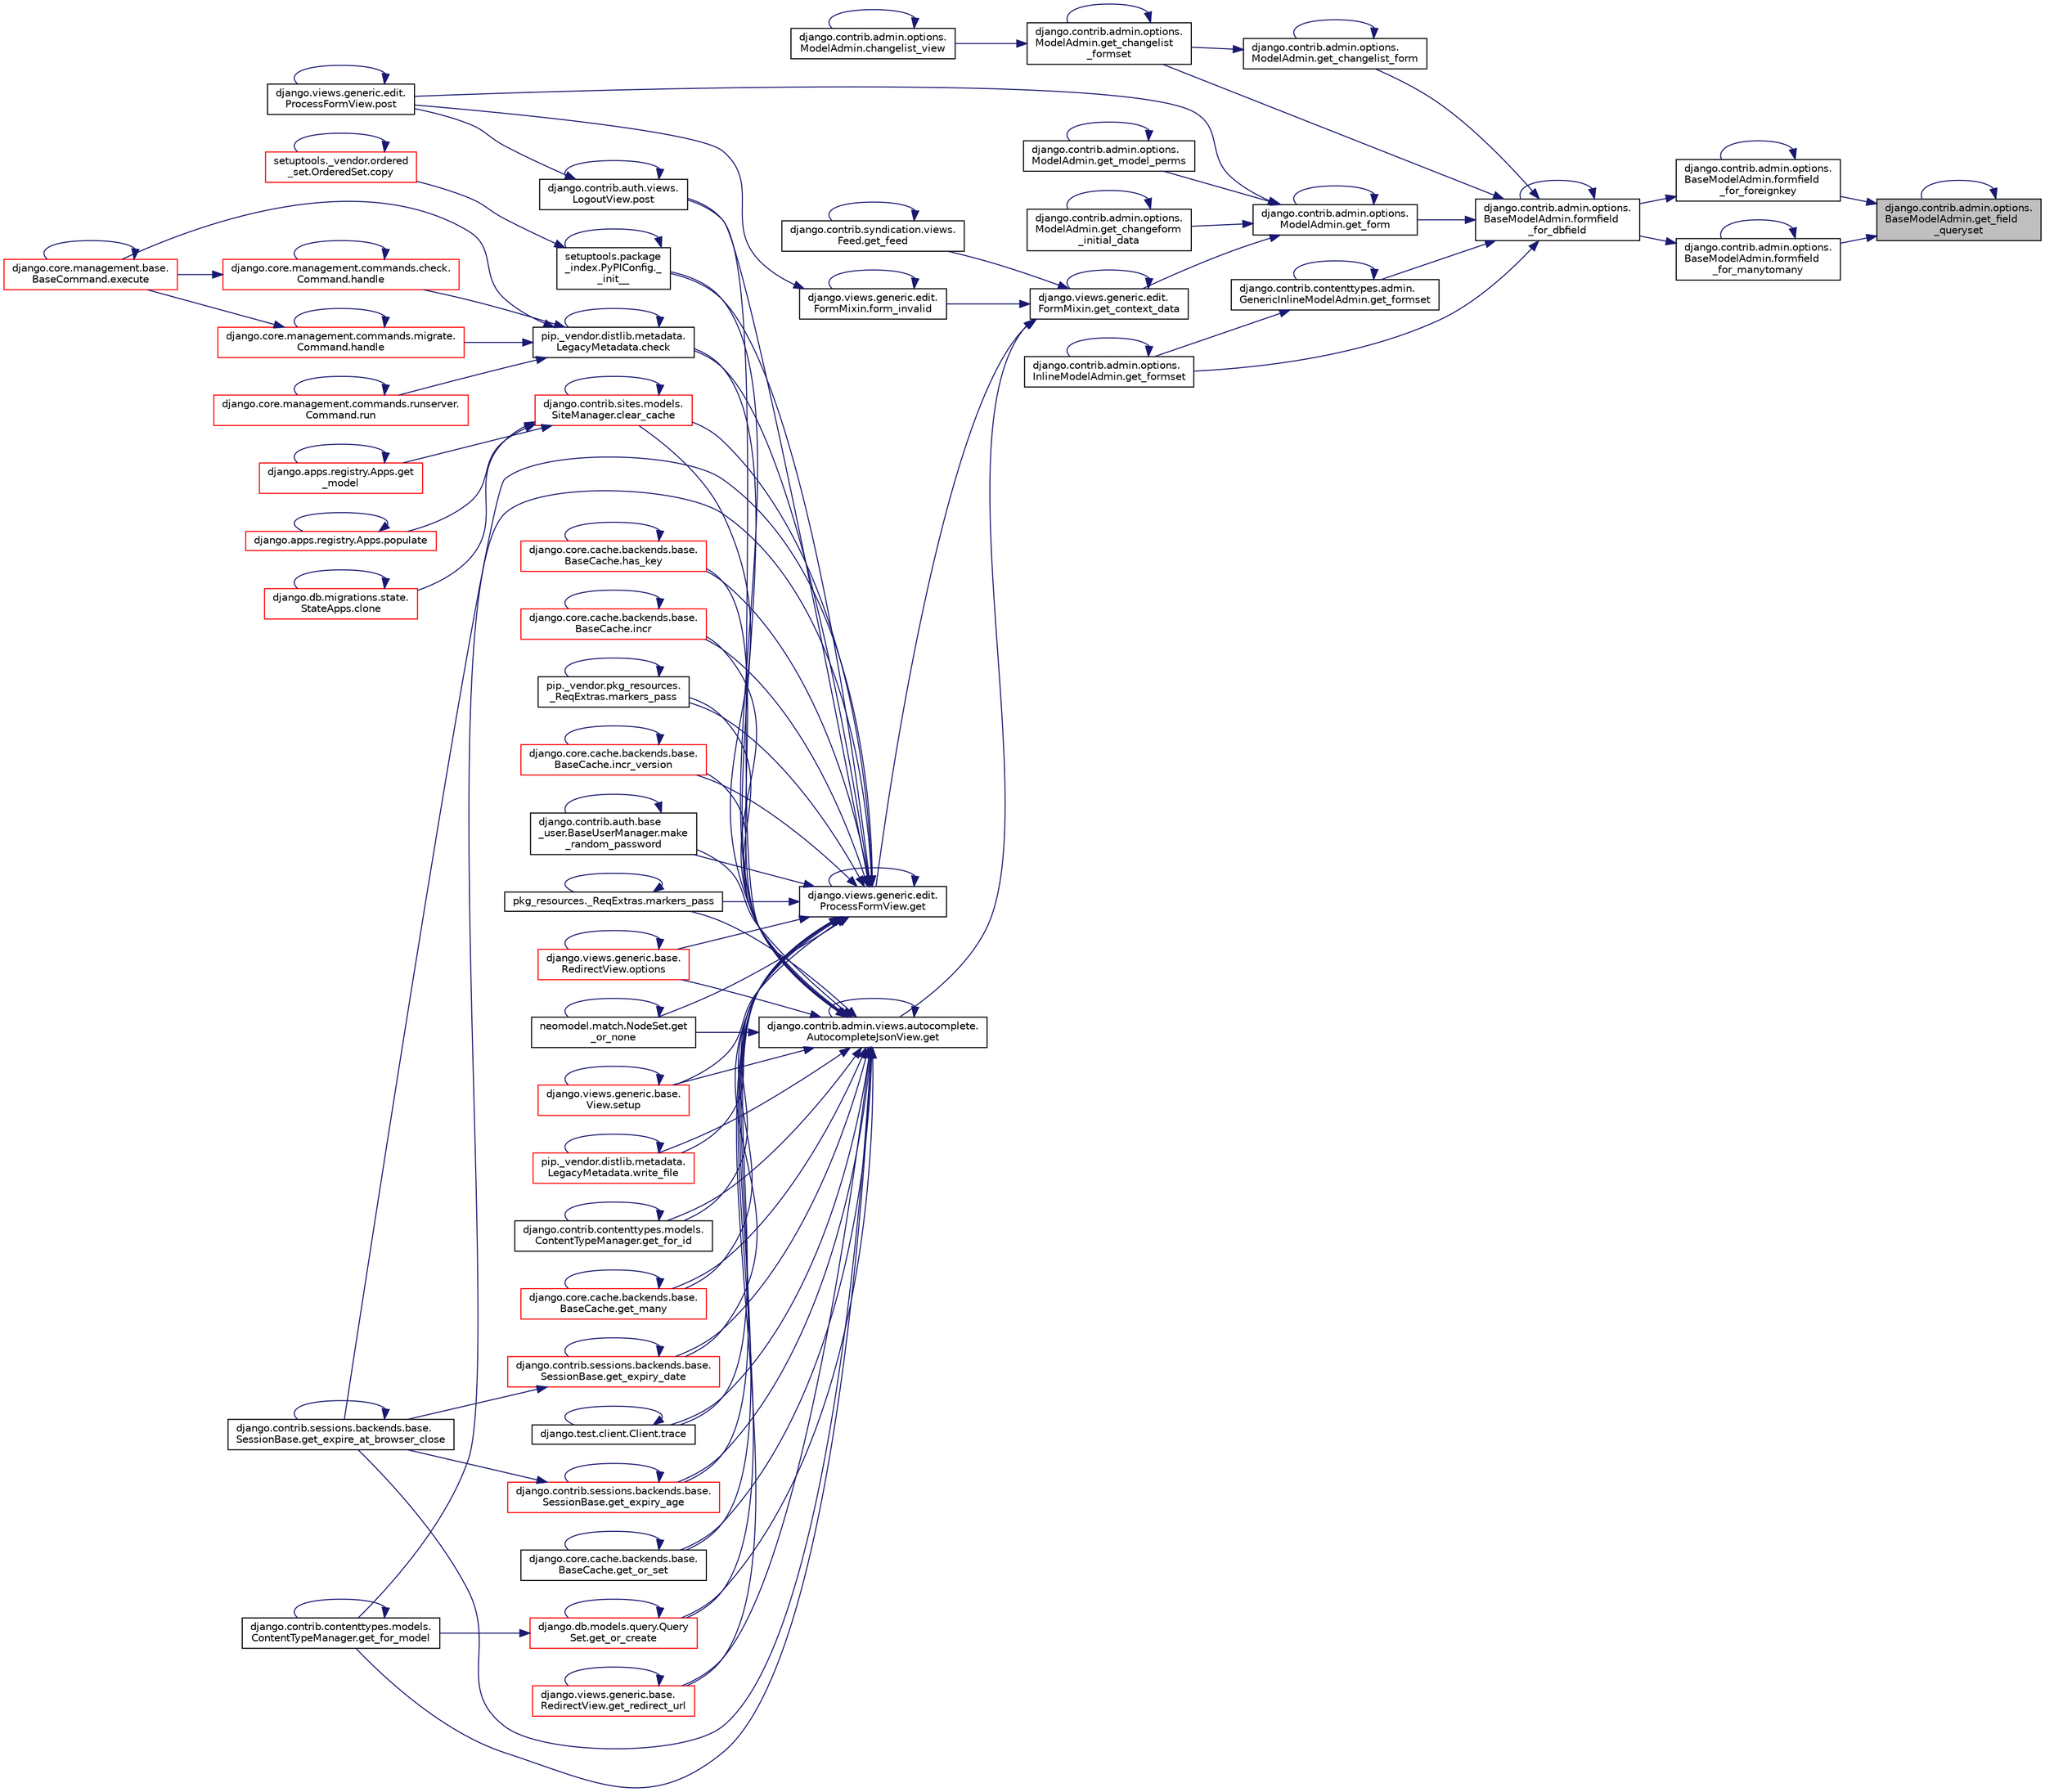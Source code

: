 digraph "django.contrib.admin.options.BaseModelAdmin.get_field_queryset"
{
 // LATEX_PDF_SIZE
  edge [fontname="Helvetica",fontsize="10",labelfontname="Helvetica",labelfontsize="10"];
  node [fontname="Helvetica",fontsize="10",shape=record];
  rankdir="RL";
  Node1 [label="django.contrib.admin.options.\lBaseModelAdmin.get_field\l_queryset",height=0.2,width=0.4,color="black", fillcolor="grey75", style="filled", fontcolor="black",tooltip=" "];
  Node1 -> Node2 [dir="back",color="midnightblue",fontsize="10",style="solid",fontname="Helvetica"];
  Node2 [label="django.contrib.admin.options.\lBaseModelAdmin.formfield\l_for_foreignkey",height=0.2,width=0.4,color="black", fillcolor="white", style="filled",URL="$d3/dd6/classdjango_1_1contrib_1_1admin_1_1options_1_1_base_model_admin.html#a1cb79b9f4665df556dbaad05001ea4c6",tooltip=" "];
  Node2 -> Node3 [dir="back",color="midnightblue",fontsize="10",style="solid",fontname="Helvetica"];
  Node3 [label="django.contrib.admin.options.\lBaseModelAdmin.formfield\l_for_dbfield",height=0.2,width=0.4,color="black", fillcolor="white", style="filled",URL="$d3/dd6/classdjango_1_1contrib_1_1admin_1_1options_1_1_base_model_admin.html#a763092905fe6cb6642338c22bef0af1f",tooltip=" "];
  Node3 -> Node3 [dir="back",color="midnightblue",fontsize="10",style="solid",fontname="Helvetica"];
  Node3 -> Node4 [dir="back",color="midnightblue",fontsize="10",style="solid",fontname="Helvetica"];
  Node4 [label="django.contrib.admin.options.\lModelAdmin.get_changelist_form",height=0.2,width=0.4,color="black", fillcolor="white", style="filled",URL="$d5/d05/classdjango_1_1contrib_1_1admin_1_1options_1_1_model_admin.html#a40cf0a4f0982a14a41bb9ecbc55d908e",tooltip=" "];
  Node4 -> Node4 [dir="back",color="midnightblue",fontsize="10",style="solid",fontname="Helvetica"];
  Node4 -> Node5 [dir="back",color="midnightblue",fontsize="10",style="solid",fontname="Helvetica"];
  Node5 [label="django.contrib.admin.options.\lModelAdmin.get_changelist\l_formset",height=0.2,width=0.4,color="black", fillcolor="white", style="filled",URL="$d5/d05/classdjango_1_1contrib_1_1admin_1_1options_1_1_model_admin.html#a4669f29f27a6a9d4d80fc26178c936be",tooltip=" "];
  Node5 -> Node6 [dir="back",color="midnightblue",fontsize="10",style="solid",fontname="Helvetica"];
  Node6 [label="django.contrib.admin.options.\lModelAdmin.changelist_view",height=0.2,width=0.4,color="black", fillcolor="white", style="filled",URL="$d5/d05/classdjango_1_1contrib_1_1admin_1_1options_1_1_model_admin.html#acb272476a6f9516740fba4c30665b094",tooltip=" "];
  Node6 -> Node6 [dir="back",color="midnightblue",fontsize="10",style="solid",fontname="Helvetica"];
  Node5 -> Node5 [dir="back",color="midnightblue",fontsize="10",style="solid",fontname="Helvetica"];
  Node3 -> Node5 [dir="back",color="midnightblue",fontsize="10",style="solid",fontname="Helvetica"];
  Node3 -> Node7 [dir="back",color="midnightblue",fontsize="10",style="solid",fontname="Helvetica"];
  Node7 [label="django.contrib.admin.options.\lModelAdmin.get_form",height=0.2,width=0.4,color="black", fillcolor="white", style="filled",URL="$d5/d05/classdjango_1_1contrib_1_1admin_1_1options_1_1_model_admin.html#abd0de623835773d013e595da1b643402",tooltip=" "];
  Node7 -> Node8 [dir="back",color="midnightblue",fontsize="10",style="solid",fontname="Helvetica"];
  Node8 [label="django.contrib.admin.options.\lModelAdmin.get_changeform\l_initial_data",height=0.2,width=0.4,color="black", fillcolor="white", style="filled",URL="$d5/d05/classdjango_1_1contrib_1_1admin_1_1options_1_1_model_admin.html#a0a240a707ea381d1b8ec1579f8955fb7",tooltip=" "];
  Node8 -> Node8 [dir="back",color="midnightblue",fontsize="10",style="solid",fontname="Helvetica"];
  Node7 -> Node9 [dir="back",color="midnightblue",fontsize="10",style="solid",fontname="Helvetica"];
  Node9 [label="django.views.generic.edit.\lFormMixin.get_context_data",height=0.2,width=0.4,color="black", fillcolor="white", style="filled",URL="$df/d6a/classdjango_1_1views_1_1generic_1_1edit_1_1_form_mixin.html#a255005d366a84c6e9cb8558c5591a182",tooltip=" "];
  Node9 -> Node10 [dir="back",color="midnightblue",fontsize="10",style="solid",fontname="Helvetica"];
  Node10 [label="django.views.generic.edit.\lFormMixin.form_invalid",height=0.2,width=0.4,color="black", fillcolor="white", style="filled",URL="$df/d6a/classdjango_1_1views_1_1generic_1_1edit_1_1_form_mixin.html#acc21425d2ffe525372b89a2ed6897e06",tooltip=" "];
  Node10 -> Node10 [dir="back",color="midnightblue",fontsize="10",style="solid",fontname="Helvetica"];
  Node10 -> Node11 [dir="back",color="midnightblue",fontsize="10",style="solid",fontname="Helvetica"];
  Node11 [label="django.views.generic.edit.\lProcessFormView.post",height=0.2,width=0.4,color="black", fillcolor="white", style="filled",URL="$d1/d13/classdjango_1_1views_1_1generic_1_1edit_1_1_process_form_view.html#ab816695bc1e6677bc07ce473851547bb",tooltip=" "];
  Node11 -> Node11 [dir="back",color="midnightblue",fontsize="10",style="solid",fontname="Helvetica"];
  Node9 -> Node12 [dir="back",color="midnightblue",fontsize="10",style="solid",fontname="Helvetica"];
  Node12 [label="django.contrib.admin.views.autocomplete.\lAutocompleteJsonView.get",height=0.2,width=0.4,color="black", fillcolor="white", style="filled",URL="$d5/d24/classdjango_1_1contrib_1_1admin_1_1views_1_1autocomplete_1_1_autocomplete_json_view.html#a332059b5057dd0960d3198ebece79667",tooltip=" "];
  Node12 -> Node13 [dir="back",color="midnightblue",fontsize="10",style="solid",fontname="Helvetica"];
  Node13 [label="setuptools.package\l_index.PyPIConfig._\l_init__",height=0.2,width=0.4,color="black", fillcolor="white", style="filled",URL="$d3/d47/classsetuptools_1_1package__index_1_1_py_p_i_config.html#a32593240a32dc851f55b82f1abebbc86",tooltip=" "];
  Node13 -> Node13 [dir="back",color="midnightblue",fontsize="10",style="solid",fontname="Helvetica"];
  Node13 -> Node14 [dir="back",color="midnightblue",fontsize="10",style="solid",fontname="Helvetica"];
  Node14 [label="setuptools._vendor.ordered\l_set.OrderedSet.copy",height=0.2,width=0.4,color="red", fillcolor="white", style="filled",URL="$d0/d40/classsetuptools_1_1__vendor_1_1ordered__set_1_1_ordered_set.html#a84224c403039b9dac5d2794d85073053",tooltip=" "];
  Node14 -> Node14 [dir="back",color="midnightblue",fontsize="10",style="solid",fontname="Helvetica"];
  Node12 -> Node248 [dir="back",color="midnightblue",fontsize="10",style="solid",fontname="Helvetica"];
  Node248 [label="pip._vendor.distlib.metadata.\lLegacyMetadata.check",height=0.2,width=0.4,color="black", fillcolor="white", style="filled",URL="$d3/dc5/classpip_1_1__vendor_1_1distlib_1_1metadata_1_1_legacy_metadata.html#a28132a5947764193c9e166d3fe8281c9",tooltip=" "];
  Node248 -> Node248 [dir="back",color="midnightblue",fontsize="10",style="solid",fontname="Helvetica"];
  Node248 -> Node41 [dir="back",color="midnightblue",fontsize="10",style="solid",fontname="Helvetica"];
  Node41 [label="django.core.management.base.\lBaseCommand.execute",height=0.2,width=0.4,color="red", fillcolor="white", style="filled",URL="$db/da3/classdjango_1_1core_1_1management_1_1base_1_1_base_command.html#a900029c213c1456bbd6f8e5b8ead2201",tooltip=" "];
  Node41 -> Node41 [dir="back",color="midnightblue",fontsize="10",style="solid",fontname="Helvetica"];
  Node248 -> Node249 [dir="back",color="midnightblue",fontsize="10",style="solid",fontname="Helvetica"];
  Node249 [label="django.core.management.commands.check.\lCommand.handle",height=0.2,width=0.4,color="red", fillcolor="white", style="filled",URL="$d0/d9d/classdjango_1_1core_1_1management_1_1commands_1_1check_1_1_command.html#a8121c351a8dacf92a6b7f022fb026263",tooltip=" "];
  Node249 -> Node41 [dir="back",color="midnightblue",fontsize="10",style="solid",fontname="Helvetica"];
  Node249 -> Node249 [dir="back",color="midnightblue",fontsize="10",style="solid",fontname="Helvetica"];
  Node248 -> Node250 [dir="back",color="midnightblue",fontsize="10",style="solid",fontname="Helvetica"];
  Node250 [label="django.core.management.commands.migrate.\lCommand.handle",height=0.2,width=0.4,color="red", fillcolor="white", style="filled",URL="$d2/d48/classdjango_1_1core_1_1management_1_1commands_1_1migrate_1_1_command.html#a0a514c50c496fa64329ee697cc56a11a",tooltip=" "];
  Node250 -> Node41 [dir="back",color="midnightblue",fontsize="10",style="solid",fontname="Helvetica"];
  Node250 -> Node250 [dir="back",color="midnightblue",fontsize="10",style="solid",fontname="Helvetica"];
  Node248 -> Node251 [dir="back",color="midnightblue",fontsize="10",style="solid",fontname="Helvetica"];
  Node251 [label="django.core.management.commands.runserver.\lCommand.run",height=0.2,width=0.4,color="red", fillcolor="white", style="filled",URL="$d7/de0/classdjango_1_1core_1_1management_1_1commands_1_1runserver_1_1_command.html#ab43840ec0576714b83052b45f07663d2",tooltip=" "];
  Node251 -> Node251 [dir="back",color="midnightblue",fontsize="10",style="solid",fontname="Helvetica"];
  Node12 -> Node252 [dir="back",color="midnightblue",fontsize="10",style="solid",fontname="Helvetica"];
  Node252 [label="django.contrib.sites.models.\lSiteManager.clear_cache",height=0.2,width=0.4,color="red", fillcolor="white", style="filled",URL="$d9/d9e/classdjango_1_1contrib_1_1sites_1_1models_1_1_site_manager.html#add1b963e98668e941563915da7a3c99f",tooltip=" "];
  Node252 -> Node252 [dir="back",color="midnightblue",fontsize="10",style="solid",fontname="Helvetica"];
  Node252 -> Node253 [dir="back",color="midnightblue",fontsize="10",style="solid",fontname="Helvetica"];
  Node253 [label="django.db.migrations.state.\lStateApps.clone",height=0.2,width=0.4,color="red", fillcolor="white", style="filled",URL="$d3/d9a/classdjango_1_1db_1_1migrations_1_1state_1_1_state_apps.html#a821944752bc7080daff8c38bb20e3943",tooltip=" "];
  Node253 -> Node253 [dir="back",color="midnightblue",fontsize="10",style="solid",fontname="Helvetica"];
  Node252 -> Node318 [dir="back",color="midnightblue",fontsize="10",style="solid",fontname="Helvetica"];
  Node318 [label="django.apps.registry.Apps.get\l_model",height=0.2,width=0.4,color="red", fillcolor="white", style="filled",URL="$d8/d34/classdjango_1_1apps_1_1registry_1_1_apps.html#a1722738559e3037cf8a08593373b8722",tooltip=" "];
  Node318 -> Node318 [dir="back",color="midnightblue",fontsize="10",style="solid",fontname="Helvetica"];
  Node252 -> Node322 [dir="back",color="midnightblue",fontsize="10",style="solid",fontname="Helvetica"];
  Node322 [label="django.apps.registry.Apps.populate",height=0.2,width=0.4,color="red", fillcolor="white", style="filled",URL="$d8/d34/classdjango_1_1apps_1_1registry_1_1_apps.html#a32d20690174973f17f6f90411fdc66f7",tooltip=" "];
  Node322 -> Node322 [dir="back",color="midnightblue",fontsize="10",style="solid",fontname="Helvetica"];
  Node12 -> Node12 [dir="back",color="midnightblue",fontsize="10",style="solid",fontname="Helvetica"];
  Node12 -> Node327 [dir="back",color="midnightblue",fontsize="10",style="solid",fontname="Helvetica"];
  Node327 [label="django.contrib.sessions.backends.base.\lSessionBase.get_expire_at_browser_close",height=0.2,width=0.4,color="black", fillcolor="white", style="filled",URL="$d1/d6e/classdjango_1_1contrib_1_1sessions_1_1backends_1_1base_1_1_session_base.html#a53cce514e32abb9c710682373753d834",tooltip=" "];
  Node327 -> Node327 [dir="back",color="midnightblue",fontsize="10",style="solid",fontname="Helvetica"];
  Node12 -> Node328 [dir="back",color="midnightblue",fontsize="10",style="solid",fontname="Helvetica"];
  Node328 [label="django.contrib.sessions.backends.base.\lSessionBase.get_expiry_age",height=0.2,width=0.4,color="red", fillcolor="white", style="filled",URL="$d1/d6e/classdjango_1_1contrib_1_1sessions_1_1backends_1_1base_1_1_session_base.html#a95ec4d724ae34aa019240c8463d73f54",tooltip=" "];
  Node328 -> Node327 [dir="back",color="midnightblue",fontsize="10",style="solid",fontname="Helvetica"];
  Node328 -> Node328 [dir="back",color="midnightblue",fontsize="10",style="solid",fontname="Helvetica"];
  Node12 -> Node329 [dir="back",color="midnightblue",fontsize="10",style="solid",fontname="Helvetica"];
  Node329 [label="django.contrib.sessions.backends.base.\lSessionBase.get_expiry_date",height=0.2,width=0.4,color="red", fillcolor="white", style="filled",URL="$d1/d6e/classdjango_1_1contrib_1_1sessions_1_1backends_1_1base_1_1_session_base.html#ad8a87e303d015be27940f941d02ab850",tooltip=" "];
  Node329 -> Node327 [dir="back",color="midnightblue",fontsize="10",style="solid",fontname="Helvetica"];
  Node329 -> Node329 [dir="back",color="midnightblue",fontsize="10",style="solid",fontname="Helvetica"];
  Node12 -> Node331 [dir="back",color="midnightblue",fontsize="10",style="solid",fontname="Helvetica"];
  Node331 [label="django.contrib.contenttypes.models.\lContentTypeManager.get_for_id",height=0.2,width=0.4,color="black", fillcolor="white", style="filled",URL="$d0/dbc/classdjango_1_1contrib_1_1contenttypes_1_1models_1_1_content_type_manager.html#a77e45a678787e583675e13f9a4d05b31",tooltip=" "];
  Node331 -> Node331 [dir="back",color="midnightblue",fontsize="10",style="solid",fontname="Helvetica"];
  Node12 -> Node205 [dir="back",color="midnightblue",fontsize="10",style="solid",fontname="Helvetica"];
  Node205 [label="django.contrib.contenttypes.models.\lContentTypeManager.get_for_model",height=0.2,width=0.4,color="black", fillcolor="white", style="filled",URL="$d0/dbc/classdjango_1_1contrib_1_1contenttypes_1_1models_1_1_content_type_manager.html#a31597c87e55555c8ea39c68d3507ab88",tooltip=" "];
  Node205 -> Node205 [dir="back",color="midnightblue",fontsize="10",style="solid",fontname="Helvetica"];
  Node12 -> Node332 [dir="back",color="midnightblue",fontsize="10",style="solid",fontname="Helvetica"];
  Node332 [label="django.core.cache.backends.base.\lBaseCache.get_many",height=0.2,width=0.4,color="red", fillcolor="white", style="filled",URL="$d0/d87/classdjango_1_1core_1_1cache_1_1backends_1_1base_1_1_base_cache.html#a0e332cc4d03beebd8cacc10376423a72",tooltip=" "];
  Node332 -> Node332 [dir="back",color="midnightblue",fontsize="10",style="solid",fontname="Helvetica"];
  Node12 -> Node204 [dir="back",color="midnightblue",fontsize="10",style="solid",fontname="Helvetica"];
  Node204 [label="django.db.models.query.Query\lSet.get_or_create",height=0.2,width=0.4,color="red", fillcolor="white", style="filled",URL="$dd/d94/classdjango_1_1db_1_1models_1_1query_1_1_query_set.html#a23c2bb1d92b9ee67ce72ac2bb34cfef2",tooltip=" "];
  Node204 -> Node205 [dir="back",color="midnightblue",fontsize="10",style="solid",fontname="Helvetica"];
  Node204 -> Node204 [dir="back",color="midnightblue",fontsize="10",style="solid",fontname="Helvetica"];
  Node12 -> Node334 [dir="back",color="midnightblue",fontsize="10",style="solid",fontname="Helvetica"];
  Node334 [label="neomodel.match.NodeSet.get\l_or_none",height=0.2,width=0.4,color="black", fillcolor="white", style="filled",URL="$d8/de5/classneomodel_1_1match_1_1_node_set.html#acdc7f93ca0afcae84edb855e302b1091",tooltip=" "];
  Node334 -> Node334 [dir="back",color="midnightblue",fontsize="10",style="solid",fontname="Helvetica"];
  Node12 -> Node84 [dir="back",color="midnightblue",fontsize="10",style="solid",fontname="Helvetica"];
  Node84 [label="django.core.cache.backends.base.\lBaseCache.get_or_set",height=0.2,width=0.4,color="black", fillcolor="white", style="filled",URL="$d0/d87/classdjango_1_1core_1_1cache_1_1backends_1_1base_1_1_base_cache.html#ab8fb6d32aa82d027f181414df0f562b3",tooltip=" "];
  Node84 -> Node84 [dir="back",color="midnightblue",fontsize="10",style="solid",fontname="Helvetica"];
  Node12 -> Node335 [dir="back",color="midnightblue",fontsize="10",style="solid",fontname="Helvetica"];
  Node335 [label="django.views.generic.base.\lRedirectView.get_redirect_url",height=0.2,width=0.4,color="red", fillcolor="white", style="filled",URL="$dd/dec/classdjango_1_1views_1_1generic_1_1base_1_1_redirect_view.html#a85ffe8d60d5ef6e330995fdaf6330929",tooltip=" "];
  Node335 -> Node335 [dir="back",color="midnightblue",fontsize="10",style="solid",fontname="Helvetica"];
  Node12 -> Node338 [dir="back",color="midnightblue",fontsize="10",style="solid",fontname="Helvetica"];
  Node338 [label="django.core.cache.backends.base.\lBaseCache.has_key",height=0.2,width=0.4,color="red", fillcolor="white", style="filled",URL="$d0/d87/classdjango_1_1core_1_1cache_1_1backends_1_1base_1_1_base_cache.html#a2b96ade0a2a3859f2cbadc0cb6fd1aeb",tooltip=" "];
  Node338 -> Node338 [dir="back",color="midnightblue",fontsize="10",style="solid",fontname="Helvetica"];
  Node12 -> Node339 [dir="back",color="midnightblue",fontsize="10",style="solid",fontname="Helvetica"];
  Node339 [label="django.core.cache.backends.base.\lBaseCache.incr",height=0.2,width=0.4,color="red", fillcolor="white", style="filled",URL="$d0/d87/classdjango_1_1core_1_1cache_1_1backends_1_1base_1_1_base_cache.html#a4d4a4265fe3c3556c3531ed902380595",tooltip=" "];
  Node339 -> Node339 [dir="back",color="midnightblue",fontsize="10",style="solid",fontname="Helvetica"];
  Node12 -> Node232 [dir="back",color="midnightblue",fontsize="10",style="solid",fontname="Helvetica"];
  Node232 [label="django.core.cache.backends.base.\lBaseCache.incr_version",height=0.2,width=0.4,color="red", fillcolor="white", style="filled",URL="$d0/d87/classdjango_1_1core_1_1cache_1_1backends_1_1base_1_1_base_cache.html#a7a826f8907f55918ab540fa8026aa927",tooltip=" "];
  Node232 -> Node232 [dir="back",color="midnightblue",fontsize="10",style="solid",fontname="Helvetica"];
  Node12 -> Node341 [dir="back",color="midnightblue",fontsize="10",style="solid",fontname="Helvetica"];
  Node341 [label="django.contrib.auth.base\l_user.BaseUserManager.make\l_random_password",height=0.2,width=0.4,color="black", fillcolor="white", style="filled",URL="$df/d26/classdjango_1_1contrib_1_1auth_1_1base__user_1_1_base_user_manager.html#afc9a6db1973fae4566941386188c02a0",tooltip=" "];
  Node341 -> Node341 [dir="back",color="midnightblue",fontsize="10",style="solid",fontname="Helvetica"];
  Node12 -> Node342 [dir="back",color="midnightblue",fontsize="10",style="solid",fontname="Helvetica"];
  Node342 [label="pip._vendor.pkg_resources.\l_ReqExtras.markers_pass",height=0.2,width=0.4,color="black", fillcolor="white", style="filled",URL="$d9/dd5/classpip_1_1__vendor_1_1pkg__resources_1_1___req_extras.html#a1b0256ec9bc9da2aac912b35898fda5f",tooltip=" "];
  Node342 -> Node342 [dir="back",color="midnightblue",fontsize="10",style="solid",fontname="Helvetica"];
  Node12 -> Node343 [dir="back",color="midnightblue",fontsize="10",style="solid",fontname="Helvetica"];
  Node343 [label="pkg_resources._ReqExtras.markers_pass",height=0.2,width=0.4,color="black", fillcolor="white", style="filled",URL="$d9/d9f/classpkg__resources_1_1___req_extras.html#a435242531f1af2132de48679c5edf3c7",tooltip=" "];
  Node343 -> Node343 [dir="back",color="midnightblue",fontsize="10",style="solid",fontname="Helvetica"];
  Node12 -> Node344 [dir="back",color="midnightblue",fontsize="10",style="solid",fontname="Helvetica"];
  Node344 [label="django.views.generic.base.\lRedirectView.options",height=0.2,width=0.4,color="red", fillcolor="white", style="filled",URL="$dd/dec/classdjango_1_1views_1_1generic_1_1base_1_1_redirect_view.html#a3d98c40d0ae00664fd5789503f4554a3",tooltip=" "];
  Node344 -> Node344 [dir="back",color="midnightblue",fontsize="10",style="solid",fontname="Helvetica"];
  Node12 -> Node363 [dir="back",color="midnightblue",fontsize="10",style="solid",fontname="Helvetica"];
  Node363 [label="django.contrib.auth.views.\lLogoutView.post",height=0.2,width=0.4,color="black", fillcolor="white", style="filled",URL="$d5/d9b/classdjango_1_1contrib_1_1auth_1_1views_1_1_logout_view.html#a9da96b3ccbed8b74a4e94d958029ac35",tooltip=" "];
  Node363 -> Node363 [dir="back",color="midnightblue",fontsize="10",style="solid",fontname="Helvetica"];
  Node363 -> Node11 [dir="back",color="midnightblue",fontsize="10",style="solid",fontname="Helvetica"];
  Node12 -> Node364 [dir="back",color="midnightblue",fontsize="10",style="solid",fontname="Helvetica"];
  Node364 [label="django.views.generic.base.\lView.setup",height=0.2,width=0.4,color="red", fillcolor="white", style="filled",URL="$d0/ddc/classdjango_1_1views_1_1generic_1_1base_1_1_view.html#ade0979d381c13961351443c4dbc40975",tooltip=" "];
  Node364 -> Node364 [dir="back",color="midnightblue",fontsize="10",style="solid",fontname="Helvetica"];
  Node12 -> Node365 [dir="back",color="midnightblue",fontsize="10",style="solid",fontname="Helvetica"];
  Node365 [label="django.test.client.Client.trace",height=0.2,width=0.4,color="black", fillcolor="white", style="filled",URL="$d2/d2e/classdjango_1_1test_1_1client_1_1_client.html#a29d49ac4b15a62fcca77fa29cc7bf1ac",tooltip=" "];
  Node365 -> Node365 [dir="back",color="midnightblue",fontsize="10",style="solid",fontname="Helvetica"];
  Node12 -> Node366 [dir="back",color="midnightblue",fontsize="10",style="solid",fontname="Helvetica"];
  Node366 [label="pip._vendor.distlib.metadata.\lLegacyMetadata.write_file",height=0.2,width=0.4,color="red", fillcolor="white", style="filled",URL="$d3/dc5/classpip_1_1__vendor_1_1distlib_1_1metadata_1_1_legacy_metadata.html#aa033975ed8087aaf281be90f828a4faa",tooltip=" "];
  Node366 -> Node366 [dir="back",color="midnightblue",fontsize="10",style="solid",fontname="Helvetica"];
  Node9 -> Node337 [dir="back",color="midnightblue",fontsize="10",style="solid",fontname="Helvetica"];
  Node337 [label="django.views.generic.edit.\lProcessFormView.get",height=0.2,width=0.4,color="black", fillcolor="white", style="filled",URL="$d1/d13/classdjango_1_1views_1_1generic_1_1edit_1_1_process_form_view.html#a3cff746bd92bd40ab8f147109b99f458",tooltip=" "];
  Node337 -> Node13 [dir="back",color="midnightblue",fontsize="10",style="solid",fontname="Helvetica"];
  Node337 -> Node248 [dir="back",color="midnightblue",fontsize="10",style="solid",fontname="Helvetica"];
  Node337 -> Node252 [dir="back",color="midnightblue",fontsize="10",style="solid",fontname="Helvetica"];
  Node337 -> Node337 [dir="back",color="midnightblue",fontsize="10",style="solid",fontname="Helvetica"];
  Node337 -> Node327 [dir="back",color="midnightblue",fontsize="10",style="solid",fontname="Helvetica"];
  Node337 -> Node328 [dir="back",color="midnightblue",fontsize="10",style="solid",fontname="Helvetica"];
  Node337 -> Node329 [dir="back",color="midnightblue",fontsize="10",style="solid",fontname="Helvetica"];
  Node337 -> Node331 [dir="back",color="midnightblue",fontsize="10",style="solid",fontname="Helvetica"];
  Node337 -> Node205 [dir="back",color="midnightblue",fontsize="10",style="solid",fontname="Helvetica"];
  Node337 -> Node332 [dir="back",color="midnightblue",fontsize="10",style="solid",fontname="Helvetica"];
  Node337 -> Node204 [dir="back",color="midnightblue",fontsize="10",style="solid",fontname="Helvetica"];
  Node337 -> Node334 [dir="back",color="midnightblue",fontsize="10",style="solid",fontname="Helvetica"];
  Node337 -> Node84 [dir="back",color="midnightblue",fontsize="10",style="solid",fontname="Helvetica"];
  Node337 -> Node335 [dir="back",color="midnightblue",fontsize="10",style="solid",fontname="Helvetica"];
  Node337 -> Node338 [dir="back",color="midnightblue",fontsize="10",style="solid",fontname="Helvetica"];
  Node337 -> Node339 [dir="back",color="midnightblue",fontsize="10",style="solid",fontname="Helvetica"];
  Node337 -> Node232 [dir="back",color="midnightblue",fontsize="10",style="solid",fontname="Helvetica"];
  Node337 -> Node341 [dir="back",color="midnightblue",fontsize="10",style="solid",fontname="Helvetica"];
  Node337 -> Node342 [dir="back",color="midnightblue",fontsize="10",style="solid",fontname="Helvetica"];
  Node337 -> Node343 [dir="back",color="midnightblue",fontsize="10",style="solid",fontname="Helvetica"];
  Node337 -> Node344 [dir="back",color="midnightblue",fontsize="10",style="solid",fontname="Helvetica"];
  Node337 -> Node363 [dir="back",color="midnightblue",fontsize="10",style="solid",fontname="Helvetica"];
  Node337 -> Node364 [dir="back",color="midnightblue",fontsize="10",style="solid",fontname="Helvetica"];
  Node337 -> Node365 [dir="back",color="midnightblue",fontsize="10",style="solid",fontname="Helvetica"];
  Node337 -> Node366 [dir="back",color="midnightblue",fontsize="10",style="solid",fontname="Helvetica"];
  Node9 -> Node9 [dir="back",color="midnightblue",fontsize="10",style="solid",fontname="Helvetica"];
  Node9 -> Node371 [dir="back",color="midnightblue",fontsize="10",style="solid",fontname="Helvetica"];
  Node371 [label="django.contrib.syndication.views.\lFeed.get_feed",height=0.2,width=0.4,color="black", fillcolor="white", style="filled",URL="$df/de9/classdjango_1_1contrib_1_1syndication_1_1views_1_1_feed.html#a69852814d29b299fa9edd7a780c1cc12",tooltip=" "];
  Node371 -> Node371 [dir="back",color="midnightblue",fontsize="10",style="solid",fontname="Helvetica"];
  Node7 -> Node7 [dir="back",color="midnightblue",fontsize="10",style="solid",fontname="Helvetica"];
  Node7 -> Node377 [dir="back",color="midnightblue",fontsize="10",style="solid",fontname="Helvetica"];
  Node377 [label="django.contrib.admin.options.\lModelAdmin.get_model_perms",height=0.2,width=0.4,color="black", fillcolor="white", style="filled",URL="$d5/d05/classdjango_1_1contrib_1_1admin_1_1options_1_1_model_admin.html#a8367954850e2693afe42cf730ef76aff",tooltip=" "];
  Node377 -> Node377 [dir="back",color="midnightblue",fontsize="10",style="solid",fontname="Helvetica"];
  Node7 -> Node11 [dir="back",color="midnightblue",fontsize="10",style="solid",fontname="Helvetica"];
  Node3 -> Node222 [dir="back",color="midnightblue",fontsize="10",style="solid",fontname="Helvetica"];
  Node222 [label="django.contrib.admin.options.\lInlineModelAdmin.get_formset",height=0.2,width=0.4,color="black", fillcolor="white", style="filled",URL="$db/dbb/classdjango_1_1contrib_1_1admin_1_1options_1_1_inline_model_admin.html#a1641ef603d6e68a212701c78caa297cb",tooltip=" "];
  Node222 -> Node222 [dir="back",color="midnightblue",fontsize="10",style="solid",fontname="Helvetica"];
  Node3 -> Node683 [dir="back",color="midnightblue",fontsize="10",style="solid",fontname="Helvetica"];
  Node683 [label="django.contrib.contenttypes.admin.\lGenericInlineModelAdmin.get_formset",height=0.2,width=0.4,color="black", fillcolor="white", style="filled",URL="$da/dec/classdjango_1_1contrib_1_1contenttypes_1_1admin_1_1_generic_inline_model_admin.html#a5849da1284eb52bd0665631a9fec4537",tooltip=" "];
  Node683 -> Node222 [dir="back",color="midnightblue",fontsize="10",style="solid",fontname="Helvetica"];
  Node683 -> Node683 [dir="back",color="midnightblue",fontsize="10",style="solid",fontname="Helvetica"];
  Node2 -> Node2 [dir="back",color="midnightblue",fontsize="10",style="solid",fontname="Helvetica"];
  Node1 -> Node684 [dir="back",color="midnightblue",fontsize="10",style="solid",fontname="Helvetica"];
  Node684 [label="django.contrib.admin.options.\lBaseModelAdmin.formfield\l_for_manytomany",height=0.2,width=0.4,color="black", fillcolor="white", style="filled",URL="$d3/dd6/classdjango_1_1contrib_1_1admin_1_1options_1_1_base_model_admin.html#a4e7a349c0441259194a5566aaeaaba46",tooltip=" "];
  Node684 -> Node3 [dir="back",color="midnightblue",fontsize="10",style="solid",fontname="Helvetica"];
  Node684 -> Node684 [dir="back",color="midnightblue",fontsize="10",style="solid",fontname="Helvetica"];
  Node1 -> Node1 [dir="back",color="midnightblue",fontsize="10",style="solid",fontname="Helvetica"];
}
